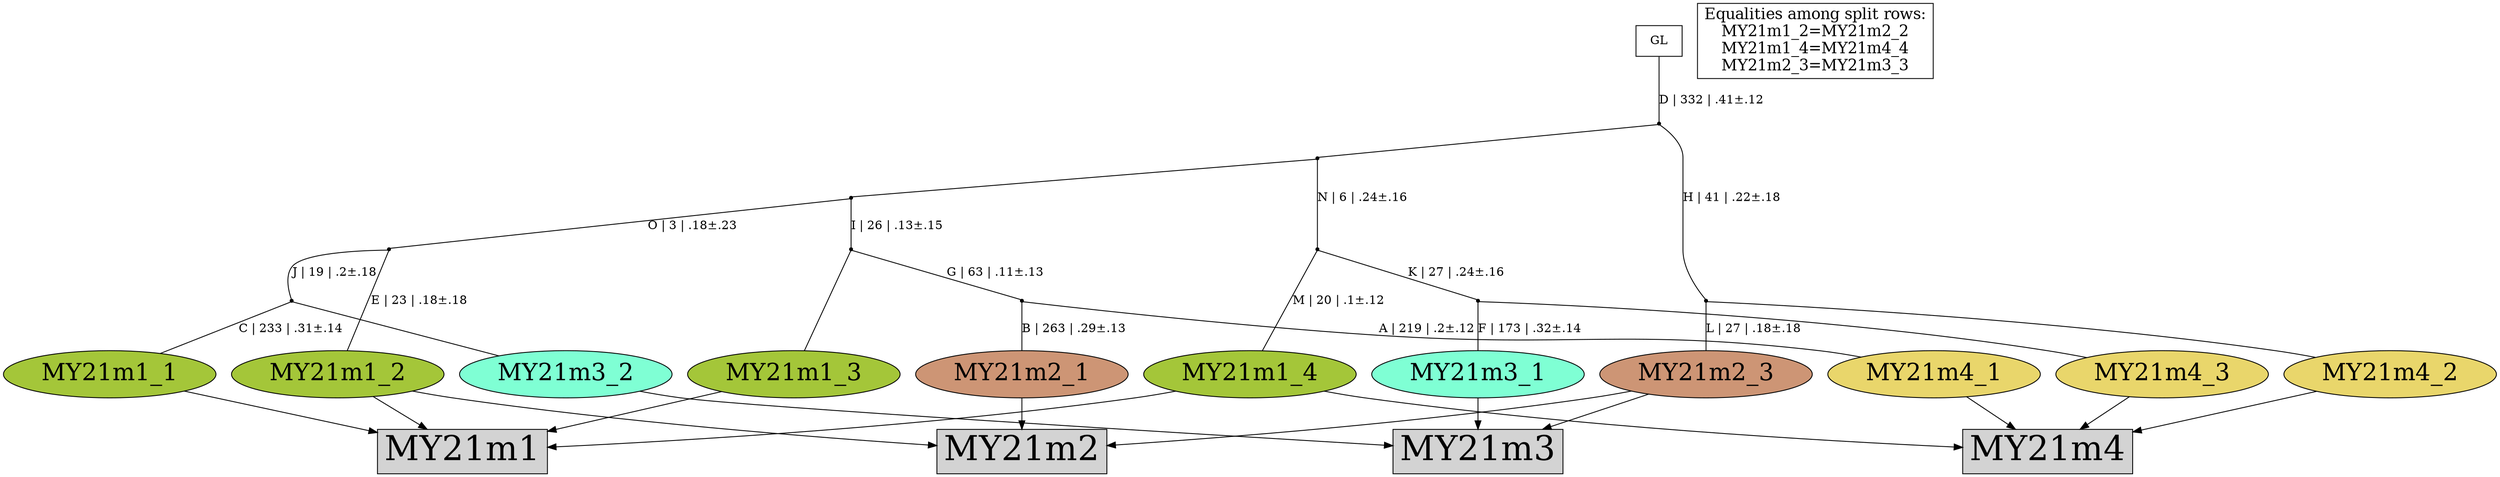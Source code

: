 digraph {
rowMY21m1[label="MY21m1",shape=box,style=filled,fontsize=40];
rowMY21m2[label="MY21m2",shape=box,style=filled,fontsize=40];
rowMY21m3[label="MY21m3",shape=box,style=filled,fontsize=40];
rowMY21m4[label="MY21m4",shape=box,style=filled,fontsize=40];
MY21m1_1[label="MY21m1_1",shape=oval,style=filled,fontsize=28,fillcolor="#a4c639"];
MY21m1_2[label="MY21m1_2",shape=oval,style=filled,fontsize=28,fillcolor="#a4c639"];
MY21m1_3[label="MY21m1_3",shape=oval,style=filled,fontsize=28,fillcolor="#a4c639"];
MY21m1_4[label="MY21m1_4",shape=oval,style=filled,fontsize=28,fillcolor="#a4c639"];
MY21m2_1[label="MY21m2_1",shape=oval,style=filled,fontsize=28,fillcolor="#cd9575"];
MY21m2_3[label="MY21m2_3",shape=oval,style=filled,fontsize=28,fillcolor="#cd9575"];
MY21m3_1[label="MY21m3_1",shape=oval,style=filled,fontsize=28,fillcolor="#7fffd4"];
MY21m3_2[label="MY21m3_2",shape=oval,style=filled,fontsize=28,fillcolor="#7fffd4"];
MY21m4_1[label="MY21m4_1",shape=oval,style=filled,fontsize=28,fillcolor="#e9d66b"];
MY21m4_2[label="MY21m4_2",shape=oval,style=filled,fontsize=28,fillcolor="#e9d66b"];
MY21m4_3[label="MY21m4_3",shape=oval,style=filled,fontsize=28,fillcolor="#e9d66b"];
MY21m1_1 -> rowMY21m1[arrowhead="normal"];
MY21m1_2 -> rowMY21m1[arrowhead="normal"];
MY21m1_3 -> rowMY21m1[arrowhead="normal"];
MY21m1_4 -> rowMY21m1[arrowhead="normal"];
MY21m2_1 -> rowMY21m2[arrowhead="normal"];
MY21m1_2 -> rowMY21m2[arrowhead="normal"];
MY21m2_3 -> rowMY21m2[arrowhead="normal"];
MY21m3_1 -> rowMY21m3[arrowhead="normal"];
MY21m3_2 -> rowMY21m3[arrowhead="normal"];
MY21m2_3 -> rowMY21m3[arrowhead="normal"];
MY21m4_1 -> rowMY21m4[arrowhead="normal"];
MY21m4_2 -> rowMY21m4[arrowhead="normal"];
MY21m4_3 -> rowMY21m4[arrowhead="normal"];
MY21m1_4 -> rowMY21m4[arrowhead="normal"];
{rank = same;MY21m1_1;MY21m1_2;MY21m1_3;MY21m1_4;MY21m2_1;MY21m2_3;MY21m3_1;MY21m3_2;MY21m4_1;MY21m4_2;MY21m4_3;}
legend[label="Equalities among split rows:
MY21m1_2=MY21m2_2
MY21m1_4=MY21m4_4
MY21m2_3=MY21m3_3
",shape=box,fontsize=18];
Int1[shape=point,style=filled,fillcolor=black,label=""];
Int1 -> MY21m3_1[arrowhead=none, label="F | 173 | .32±.14"];
Int1 -> MY21m4_3[arrowhead=none, label=""];
Int2[shape=point,style=filled,fillcolor=black,label=""];
Int2 -> MY21m2_1[arrowhead=none, label="B | 263 | .29±.13"];
Int2 -> MY21m4_1[arrowhead=none, label="A | 219 | .2±.12"];
Int3[shape=point,style=filled,fillcolor=black,label=""];
Int3 -> MY21m1_1[arrowhead=none, label="C | 233 | .31±.14"];
Int3 -> MY21m3_2[arrowhead=none, label=""];
Int4[shape=point,style=filled,fillcolor=black,label=""];
Int4 -> MY21m2_3[arrowhead=none, label="L | 27 | .18±.18"];
Int4 -> MY21m4_2[arrowhead=none, label=""];
Int5[shape=point,style=filled,fillcolor=black,label=""];
Int5 -> MY21m1_4[arrowhead=none, label="M | 20 | .1±.12"];
Int5 -> Int1[arrowhead=none, label="K | 27 | .24±.16"];
Int6[shape=point,style=filled,fillcolor=black,label=""];
Int6 -> MY21m1_3[arrowhead=none, label=""];
Int6 -> Int2[arrowhead=none, label="G | 63 | .11±.13"];
Int7[shape=point,style=filled,fillcolor=black,label=""];
Int7 -> MY21m1_2[arrowhead=none, label="E | 23 | .18±.18"];
Int7 -> Int3[arrowhead=none, label="J | 19 | .2±.18"];
Int8[shape=point,style=filled,fillcolor=black,label=""];
Int8 -> Int6[arrowhead=none, label="I | 26 | .13±.15"];
Int8 -> Int7[arrowhead=none, label="O | 3 | .18±.23"];
Int9[shape=point,style=filled,fillcolor=black,label=""];
Int9 -> Int5[arrowhead=none, label="N | 6 | .24±.16"];
Int9 -> Int8[arrowhead=none, label=""];
Int10[shape=point,style=filled,fillcolor=black,label=""];
Int10 -> Int4[arrowhead=none, label="H | 41 | .22±.18"];
Int10 -> Int9[arrowhead=none, label=""];
GL[label="GL",shape=box,style=filled,fillcolor=white];
GL -> Int10[arrowhead=none, label="D | 332 | .41±.12"];
}